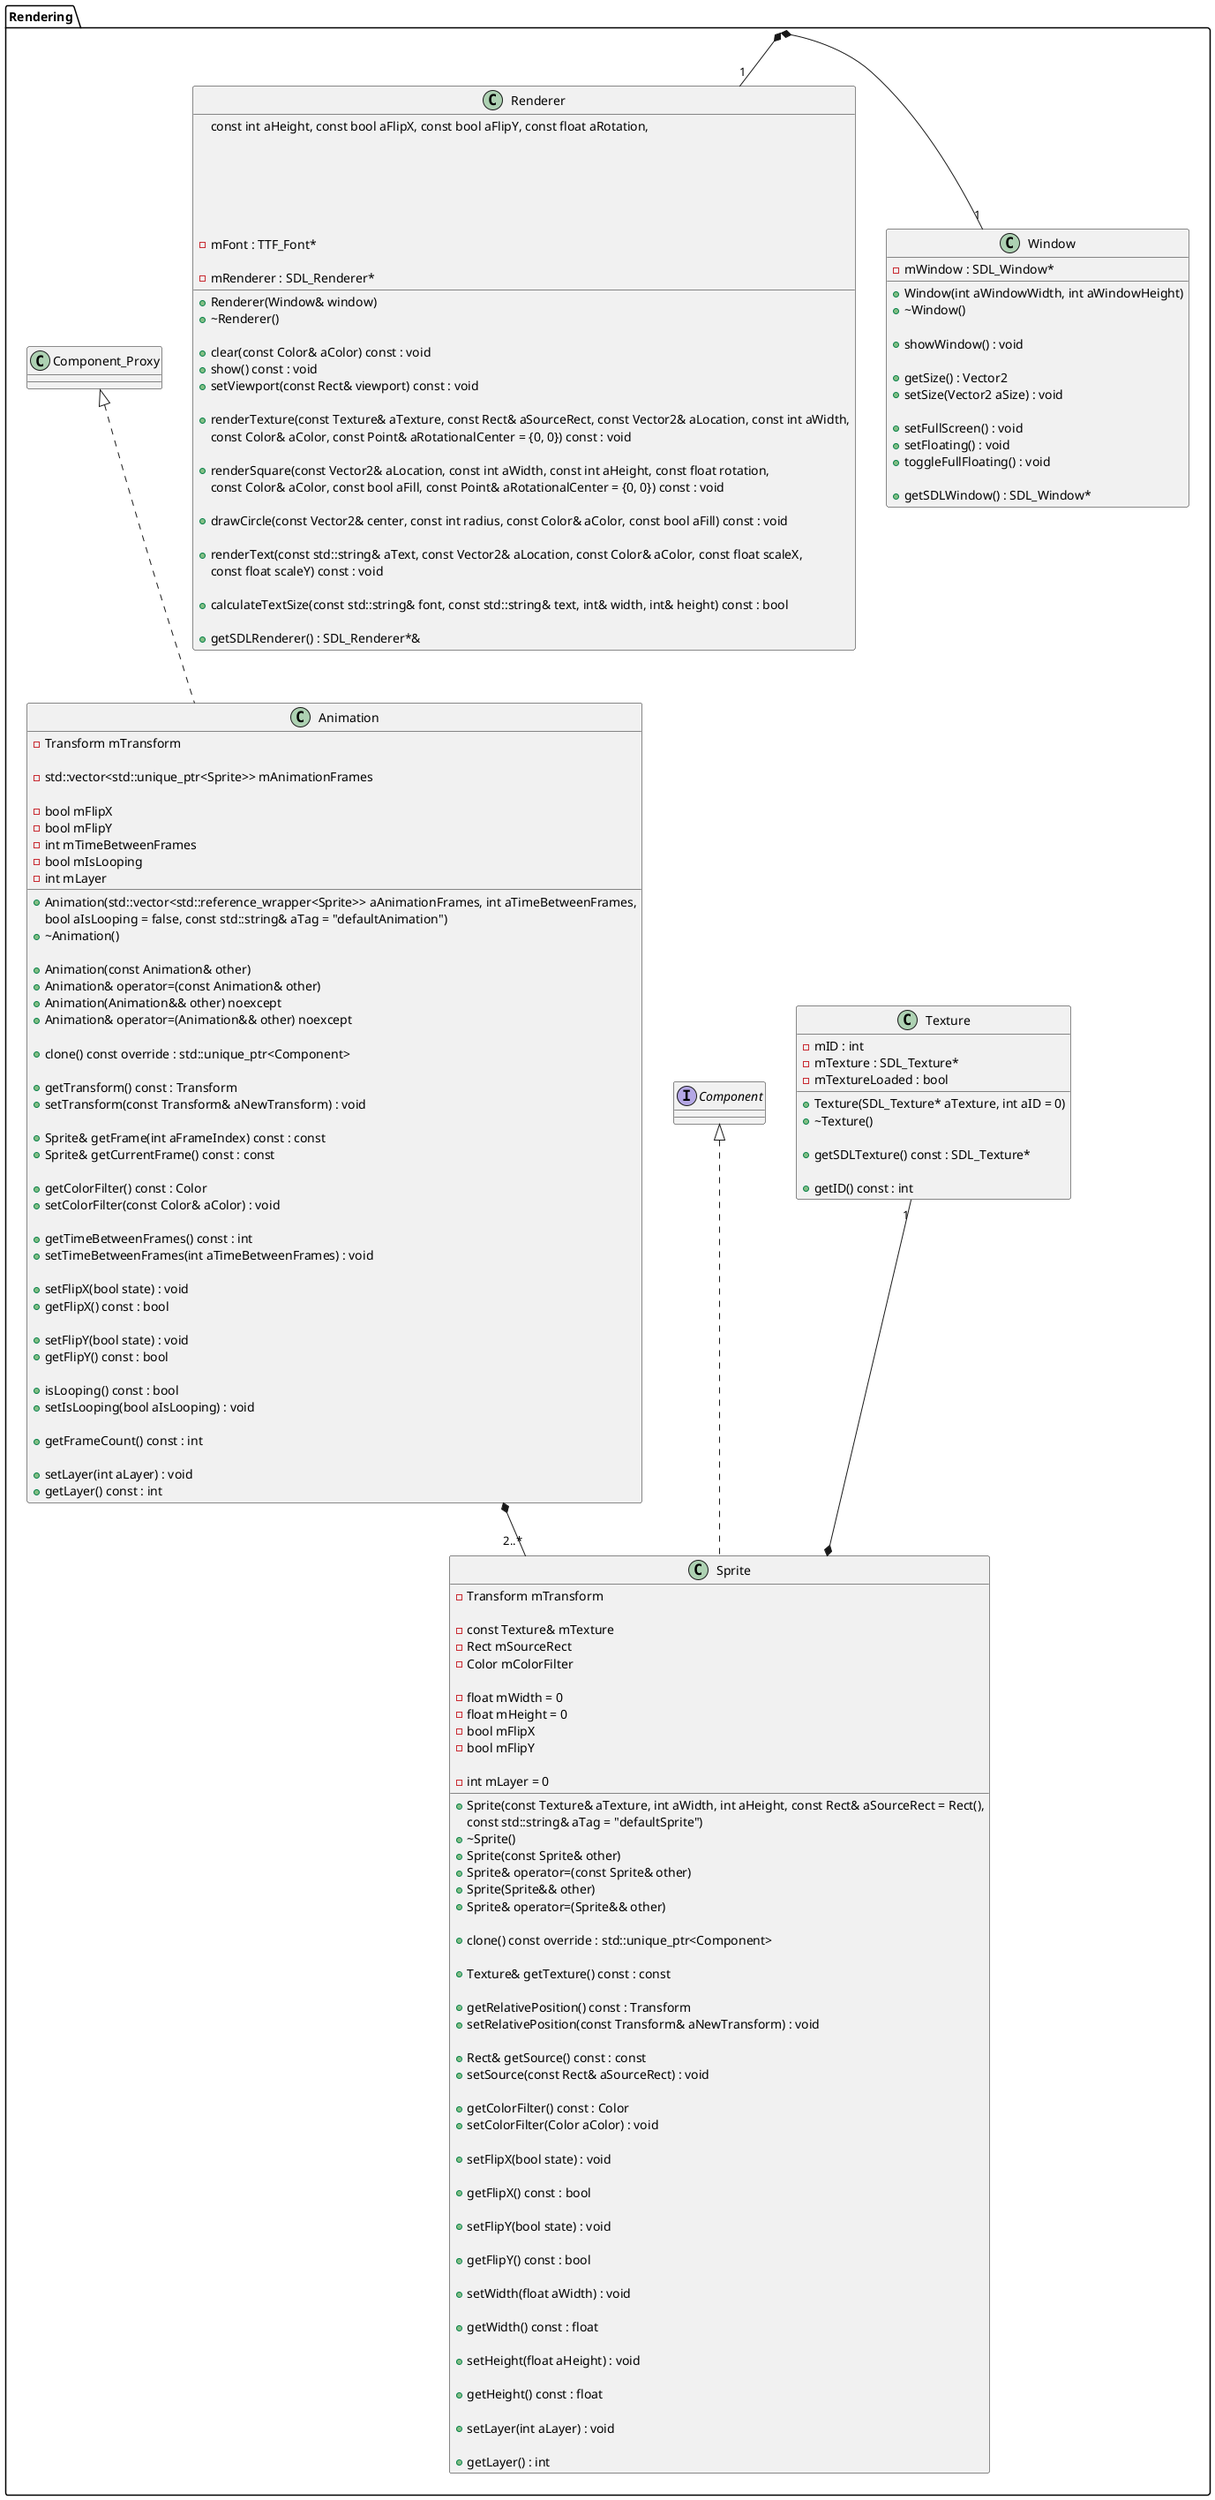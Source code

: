 @startuml renderingPackageClassDiagram

package Rendering {


class Window {
    + Window(int aWindowWidth, int aWindowHeight)
	+ ~Window()

    + showWindow() : void 

    + getSize() : Vector2 
    + setSize(Vector2 aSize) : void 

    + setFullScreen() : void 
    + setFloating() : void 
    + toggleFullFloating() : void 

    + getSDLWindow() : SDL_Window* 

    - mWindow : SDL_Window* 
}


class Renderer {
	+ Renderer(Window& window)
	+ ~Renderer()

    + clear(const Color& aColor) const : void 
    + show() const : void 
    + setViewport(const Rect& viewport) const : void 

	+ renderTexture(const Texture& aTexture, const Rect& aSourceRect, const Vector2& aLocation, const int aWidth,
					   const int aHeight, const bool aFlipX, const bool aFlipY, const float aRotation,
                       const Color& aColor, const Point& aRotationalCenter = {0, 0}) const : void 

	+ renderSquare(const Vector2& aLocation, const int aWidth, const int aHeight, const float rotation,
    const Color& aColor, const bool aFill, const Point& aRotationalCenter = {0, 0}) const : void 

    + drawCircle(const Vector2& center, const int radius, const Color& aColor, const bool aFill) const : void 

	+ renderText(const std::string& aText, const Vector2& aLocation, const Color& aColor, const float scaleX,
    const float scaleY) const : void 

    + calculateTextSize(const std::string& font, const std::string& text, int& width, int& height) const : bool 

    + getSDLRenderer() : SDL_Renderer*& 

    - mFont : TTF_Font* 

    - mRenderer : SDL_Renderer* 
}

class Sprite implements Component{
	+ Sprite(const Texture& aTexture, int aWidth, int aHeight, const Rect& aSourceRect = Rect(),
		   const std::string& aTag = "defaultSprite")
	+ ~Sprite()

	
	+ Sprite(const Sprite& other)
	+ Sprite& operator=(const Sprite& other)
	+ Sprite(Sprite&& other) 
	+ Sprite& operator=(Sprite&& other) 

    + clone() const override : std::unique_ptr<Component> 

    + Texture& getTexture() const : const 

    + getRelativePosition() const : Transform 
    + setRelativePosition(const Transform& aNewTransform) : void 

    + Rect& getSource() const : const 
    + setSource(const Rect& aSourceRect) : void 

    + getColorFilter() const : Color 
    + setColorFilter(Color aColor) : void 

    + setFlipX(bool state) : void  

    + getFlipX() const : bool  

    + setFlipY(bool state) : void  

    + getFlipY() const : bool  

    + setWidth(float aWidth) : void  

    + getWidth() const : float  

    + setHeight(float aHeight) : void  

    + getHeight() const : float  

    + setLayer(int aLayer) : void  

    + getLayer() : int  

	- Transform mTransform

	- const Texture& mTexture
	- Rect mSourceRect
	- Color mColorFilter

	- float mWidth = 0
	- float mHeight = 0
	- bool mFlipX
	- bool mFlipY

	- int mLayer = 0
}

class Component_Proxy {}

class Animation implements Component_Proxy{
	+ Animation(std::vector<std::reference_wrapper<Sprite>> aAnimationFrames, int aTimeBetweenFrames,
			  bool aIsLooping = false, const std::string& aTag = "defaultAnimation")
	+ ~Animation()

	+ Animation(const Animation& other)
	+ Animation& operator=(const Animation& other)
	+ Animation(Animation&& other) noexcept
	+ Animation& operator=(Animation&& other) noexcept

    + clone() const override : std::unique_ptr<Component> 

    + getTransform() const : Transform 
    + setTransform(const Transform& aNewTransform) : void 

    + Sprite& getFrame(int aFrameIndex) const : const 
    + Sprite& getCurrentFrame() const : const 

    + getColorFilter() const : Color 
    + setColorFilter(const Color& aColor) : void 

    + getTimeBetweenFrames() const : int 
    + setTimeBetweenFrames(int aTimeBetweenFrames) : void 

    + setFlipX(bool state) : void 
    + getFlipX() const : bool 

    + setFlipY(bool state) : void 
    + getFlipY() const : bool 

    + isLooping() const : bool 
    + setIsLooping(bool aIsLooping) : void 

    + getFrameCount() const : int 

    + setLayer(int aLayer) : void 
    + getLayer() const : int 

	- Transform mTransform

	- std::vector<std::unique_ptr<Sprite>> mAnimationFrames

	- bool mFlipX
	- bool mFlipY
	- int mTimeBetweenFrames
	- bool mIsLooping
	- int mLayer
}

class Texture {
	+ Texture(SDL_Texture* aTexture, int aID = 0)
	+ ~Texture()

    + getSDLTexture() const : SDL_Texture* 

    + getID() const : int  

    - mID : int 
    - mTexture : SDL_Texture* 
    - mTextureLoaded : bool 
}


Animation  *-- "2..*" Sprite
Sprite *-up- "1" Texture

}

Rendering *-- "1" Renderer
Rendering *-- "1" Window
@enduml




